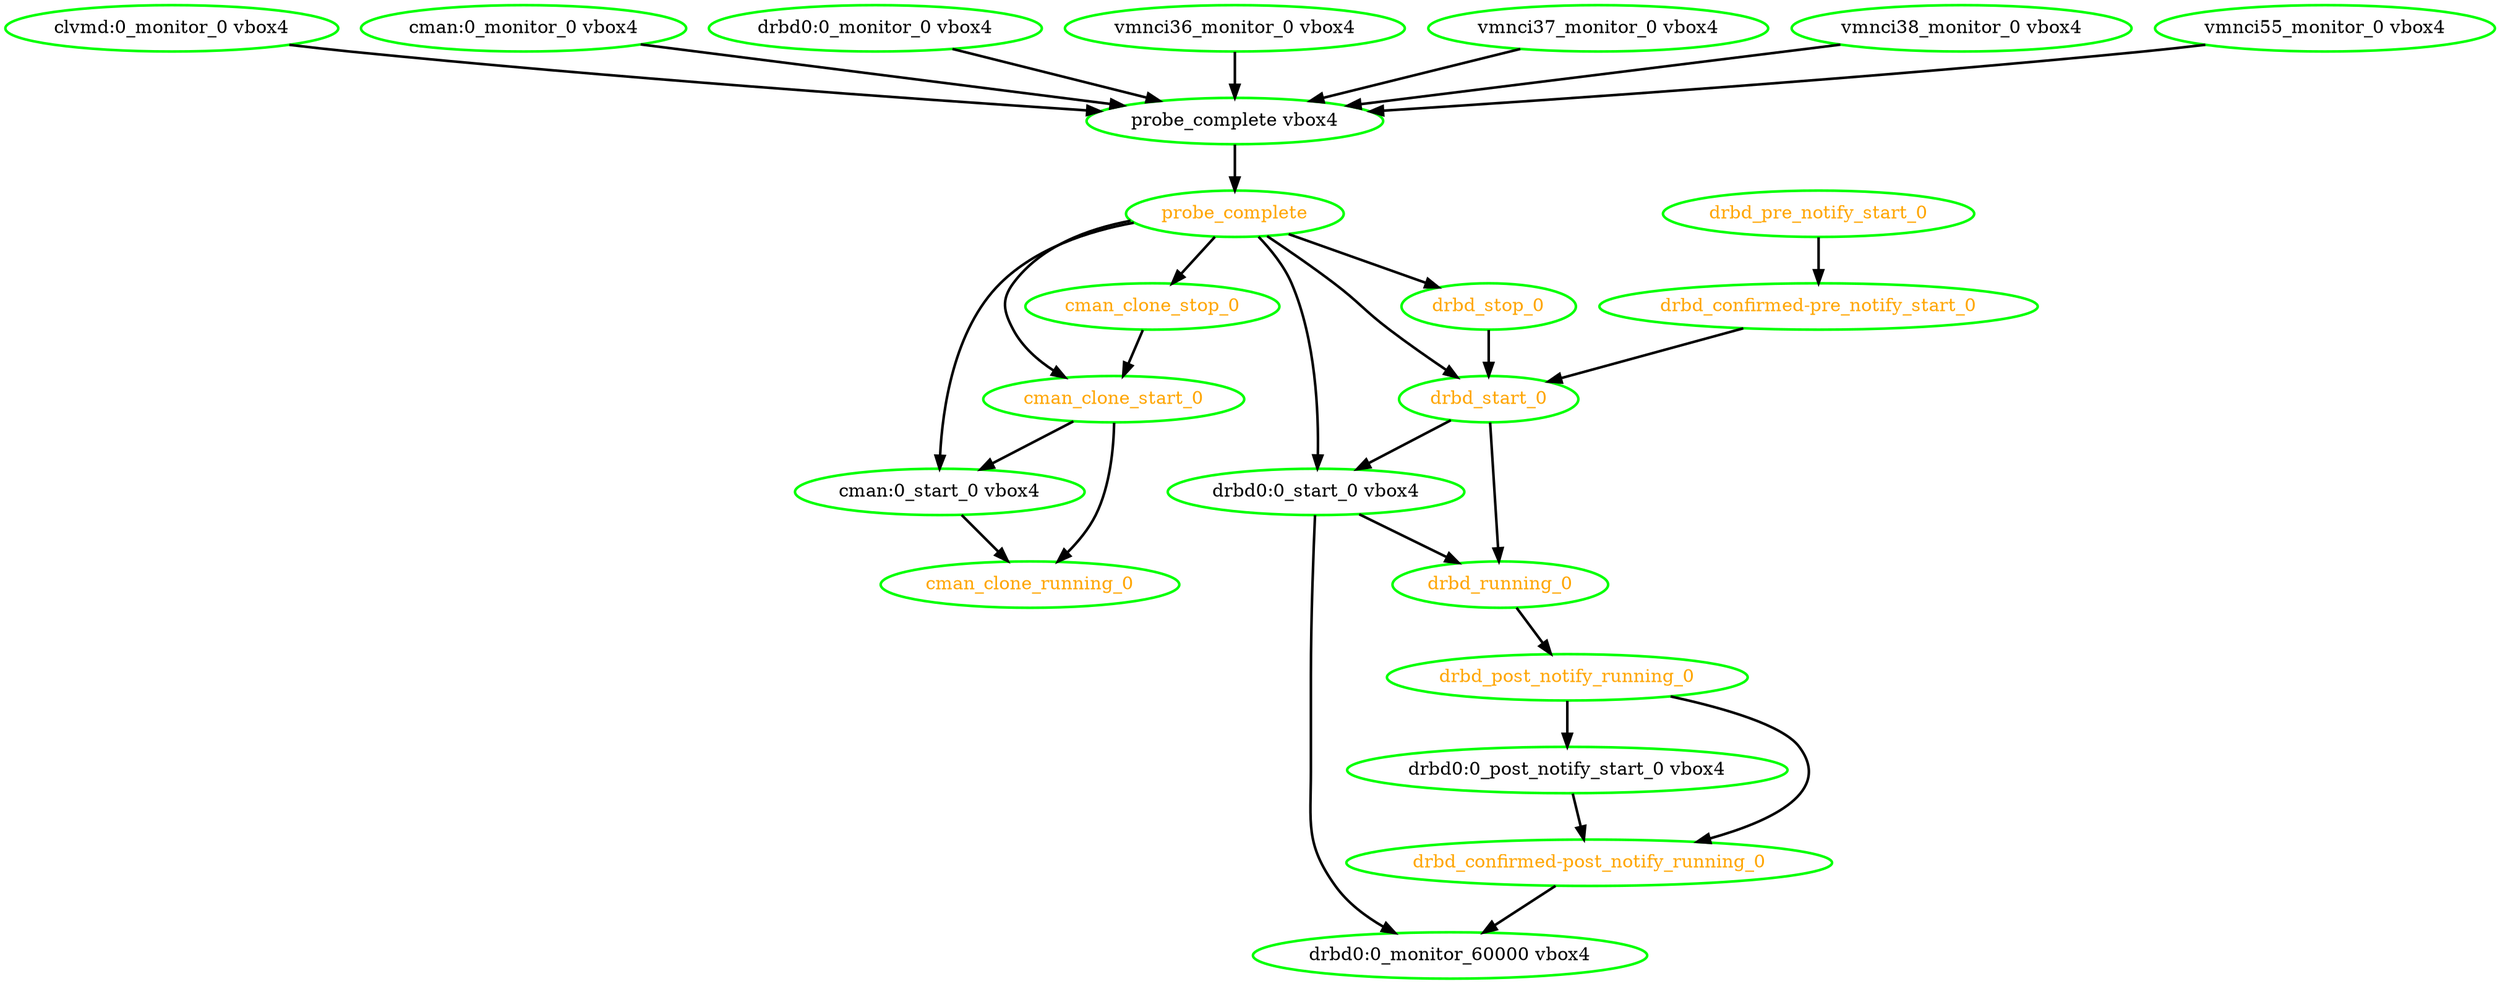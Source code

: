 digraph "g" {
"clvmd:0_monitor_0 vbox4" -> "probe_complete vbox4" [ style = bold]
"clvmd:0_monitor_0 vbox4" [ style=bold color="green" fontcolor="black"  ]
"cman:0_monitor_0 vbox4" -> "probe_complete vbox4" [ style = bold]
"cman:0_monitor_0 vbox4" [ style=bold color="green" fontcolor="black"  ]
"cman:0_start_0 vbox4" -> "cman_clone_running_0" [ style = bold]
"cman:0_start_0 vbox4" [ style=bold color="green" fontcolor="black"  ]
"cman_clone_running_0" [ style=bold color="green" fontcolor="orange"  ]
"cman_clone_start_0" -> "cman:0_start_0 vbox4" [ style = bold]
"cman_clone_start_0" -> "cman_clone_running_0" [ style = bold]
"cman_clone_start_0" [ style=bold color="green" fontcolor="orange"  ]
"cman_clone_stop_0" -> "cman_clone_start_0" [ style = bold]
"cman_clone_stop_0" [ style=bold color="green" fontcolor="orange"  ]
"drbd0:0_monitor_0 vbox4" -> "probe_complete vbox4" [ style = bold]
"drbd0:0_monitor_0 vbox4" [ style=bold color="green" fontcolor="black"  ]
"drbd0:0_monitor_60000 vbox4" [ style=bold color="green" fontcolor="black"  ]
"drbd0:0_post_notify_start_0 vbox4" -> "drbd_confirmed-post_notify_running_0" [ style = bold]
"drbd0:0_post_notify_start_0 vbox4" [ style=bold color="green" fontcolor="black"  ]
"drbd0:0_start_0 vbox4" -> "drbd0:0_monitor_60000 vbox4" [ style = bold]
"drbd0:0_start_0 vbox4" -> "drbd_running_0" [ style = bold]
"drbd0:0_start_0 vbox4" [ style=bold color="green" fontcolor="black"  ]
"drbd_confirmed-post_notify_running_0" -> "drbd0:0_monitor_60000 vbox4" [ style = bold]
"drbd_confirmed-post_notify_running_0" [ style=bold color="green" fontcolor="orange"  ]
"drbd_confirmed-pre_notify_start_0" -> "drbd_start_0" [ style = bold]
"drbd_confirmed-pre_notify_start_0" [ style=bold color="green" fontcolor="orange"  ]
"drbd_post_notify_running_0" -> "drbd0:0_post_notify_start_0 vbox4" [ style = bold]
"drbd_post_notify_running_0" -> "drbd_confirmed-post_notify_running_0" [ style = bold]
"drbd_post_notify_running_0" [ style=bold color="green" fontcolor="orange"  ]
"drbd_pre_notify_start_0" -> "drbd_confirmed-pre_notify_start_0" [ style = bold]
"drbd_pre_notify_start_0" [ style=bold color="green" fontcolor="orange"  ]
"drbd_running_0" -> "drbd_post_notify_running_0" [ style = bold]
"drbd_running_0" [ style=bold color="green" fontcolor="orange"  ]
"drbd_start_0" -> "drbd0:0_start_0 vbox4" [ style = bold]
"drbd_start_0" -> "drbd_running_0" [ style = bold]
"drbd_start_0" [ style=bold color="green" fontcolor="orange"  ]
"drbd_stop_0" -> "drbd_start_0" [ style = bold]
"drbd_stop_0" [ style=bold color="green" fontcolor="orange"  ]
"probe_complete vbox4" -> "probe_complete" [ style = bold]
"probe_complete vbox4" [ style=bold color="green" fontcolor="black"  ]
"probe_complete" -> "cman:0_start_0 vbox4" [ style = bold]
"probe_complete" -> "cman_clone_start_0" [ style = bold]
"probe_complete" -> "cman_clone_stop_0" [ style = bold]
"probe_complete" -> "drbd0:0_start_0 vbox4" [ style = bold]
"probe_complete" -> "drbd_start_0" [ style = bold]
"probe_complete" -> "drbd_stop_0" [ style = bold]
"probe_complete" [ style=bold color="green" fontcolor="orange"  ]
"vmnci36_monitor_0 vbox4" -> "probe_complete vbox4" [ style = bold]
"vmnci36_monitor_0 vbox4" [ style=bold color="green" fontcolor="black"  ]
"vmnci37_monitor_0 vbox4" -> "probe_complete vbox4" [ style = bold]
"vmnci37_monitor_0 vbox4" [ style=bold color="green" fontcolor="black"  ]
"vmnci38_monitor_0 vbox4" -> "probe_complete vbox4" [ style = bold]
"vmnci38_monitor_0 vbox4" [ style=bold color="green" fontcolor="black"  ]
"vmnci55_monitor_0 vbox4" -> "probe_complete vbox4" [ style = bold]
"vmnci55_monitor_0 vbox4" [ style=bold color="green" fontcolor="black"  ]
}
